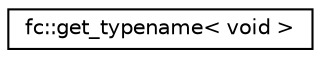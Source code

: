 digraph "Graphical Class Hierarchy"
{
  edge [fontname="Helvetica",fontsize="10",labelfontname="Helvetica",labelfontsize="10"];
  node [fontname="Helvetica",fontsize="10",shape=record];
  rankdir="LR";
  Node0 [label="fc::get_typename\< void \>",height=0.2,width=0.4,color="black", fillcolor="white", style="filled",URL="$structfc_1_1get__typename_3_01void_01_4.html"];
}
